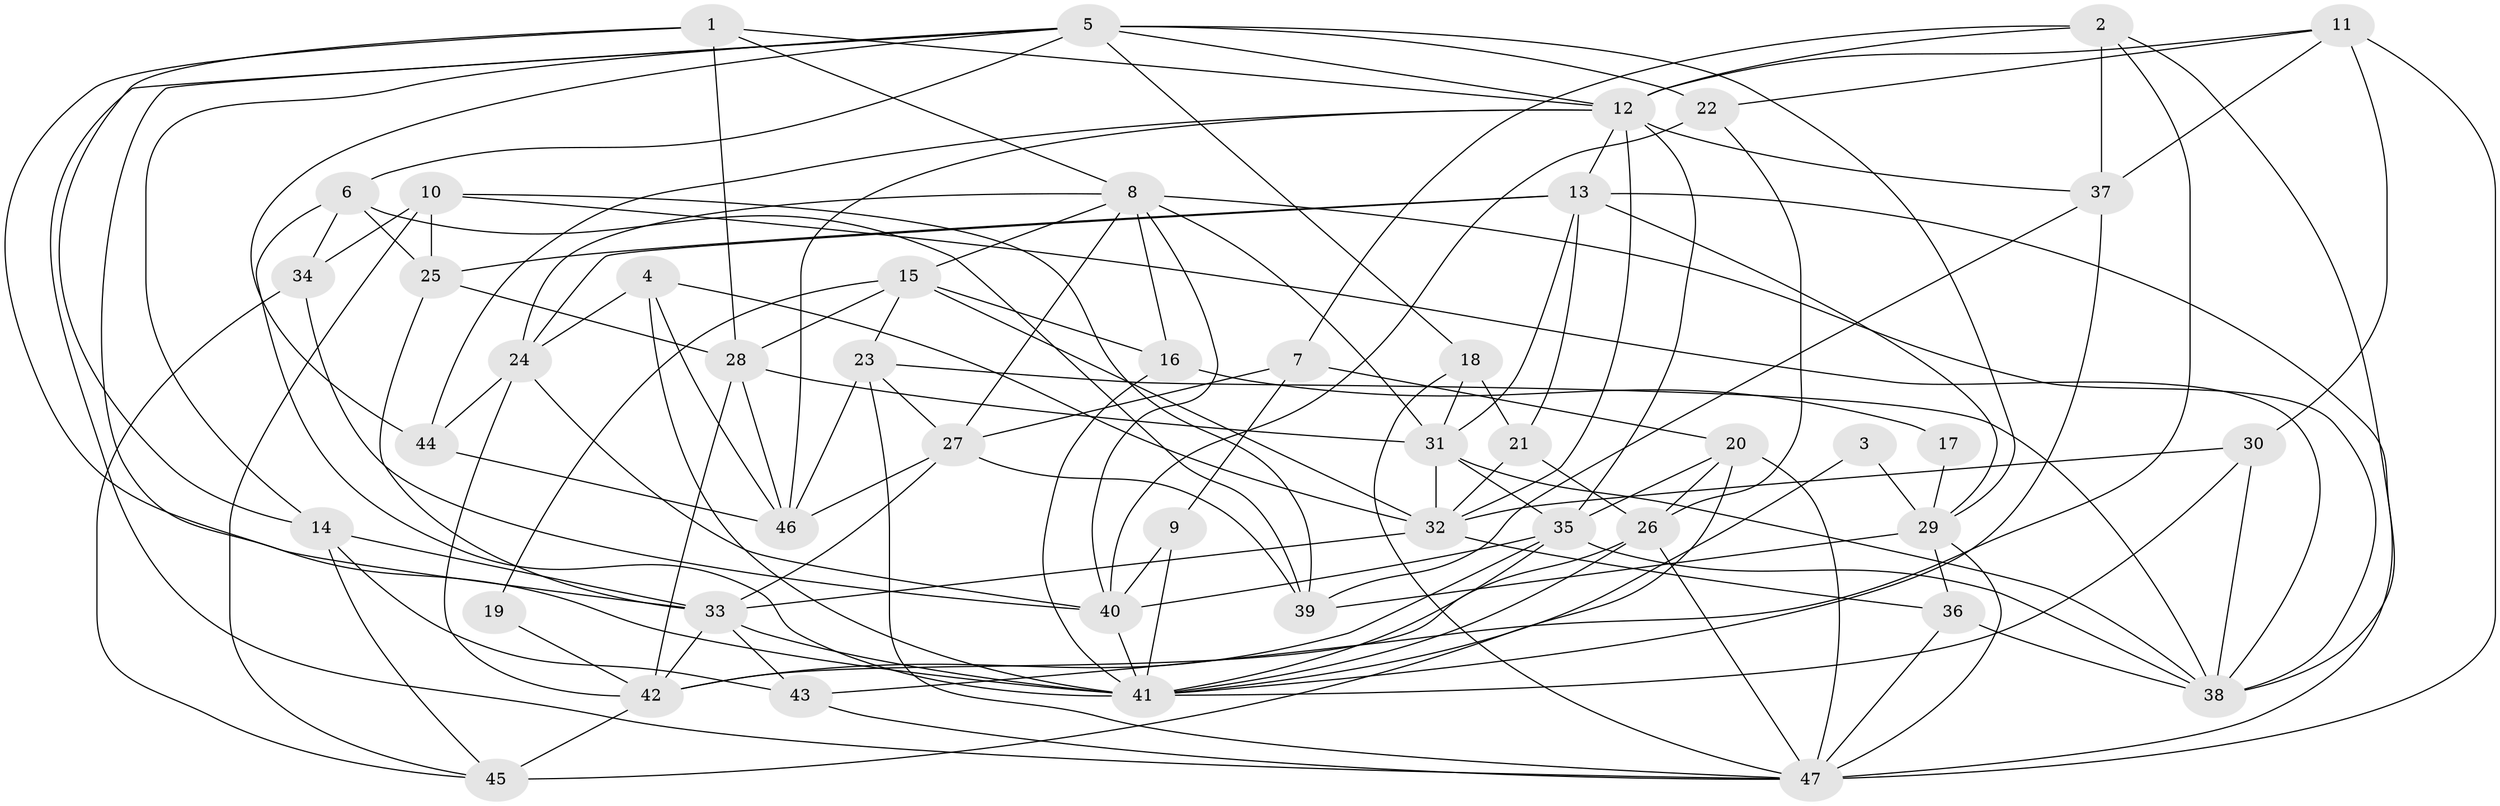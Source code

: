 // original degree distribution, {2: 0.11702127659574468, 3: 0.24468085106382978, 4: 0.39361702127659576, 5: 0.13829787234042554, 6: 0.031914893617021274, 7: 0.0425531914893617, 10: 0.010638297872340425, 8: 0.02127659574468085}
// Generated by graph-tools (version 1.1) at 2025/26/03/09/25 03:26:16]
// undirected, 47 vertices, 132 edges
graph export_dot {
graph [start="1"]
  node [color=gray90,style=filled];
  1;
  2;
  3;
  4;
  5;
  6;
  7;
  8;
  9;
  10;
  11;
  12;
  13;
  14;
  15;
  16;
  17;
  18;
  19;
  20;
  21;
  22;
  23;
  24;
  25;
  26;
  27;
  28;
  29;
  30;
  31;
  32;
  33;
  34;
  35;
  36;
  37;
  38;
  39;
  40;
  41;
  42;
  43;
  44;
  45;
  46;
  47;
  1 -- 8 [weight=1.0];
  1 -- 12 [weight=1.0];
  1 -- 14 [weight=1.0];
  1 -- 28 [weight=1.0];
  1 -- 33 [weight=1.0];
  2 -- 7 [weight=1.0];
  2 -- 12 [weight=1.0];
  2 -- 37 [weight=1.0];
  2 -- 38 [weight=1.0];
  2 -- 43 [weight=1.0];
  3 -- 29 [weight=1.0];
  3 -- 41 [weight=1.0];
  4 -- 24 [weight=1.0];
  4 -- 32 [weight=1.0];
  4 -- 41 [weight=1.0];
  4 -- 46 [weight=1.0];
  5 -- 6 [weight=1.0];
  5 -- 12 [weight=1.0];
  5 -- 14 [weight=1.0];
  5 -- 18 [weight=1.0];
  5 -- 22 [weight=2.0];
  5 -- 29 [weight=1.0];
  5 -- 41 [weight=1.0];
  5 -- 44 [weight=1.0];
  5 -- 47 [weight=1.0];
  6 -- 25 [weight=1.0];
  6 -- 34 [weight=1.0];
  6 -- 39 [weight=2.0];
  6 -- 41 [weight=1.0];
  7 -- 9 [weight=1.0];
  7 -- 20 [weight=1.0];
  7 -- 27 [weight=1.0];
  8 -- 15 [weight=1.0];
  8 -- 16 [weight=1.0];
  8 -- 24 [weight=1.0];
  8 -- 27 [weight=1.0];
  8 -- 31 [weight=1.0];
  8 -- 38 [weight=1.0];
  8 -- 40 [weight=1.0];
  9 -- 40 [weight=1.0];
  9 -- 41 [weight=1.0];
  10 -- 25 [weight=1.0];
  10 -- 34 [weight=2.0];
  10 -- 38 [weight=1.0];
  10 -- 39 [weight=1.0];
  10 -- 45 [weight=1.0];
  11 -- 12 [weight=1.0];
  11 -- 22 [weight=1.0];
  11 -- 30 [weight=1.0];
  11 -- 37 [weight=1.0];
  11 -- 47 [weight=1.0];
  12 -- 13 [weight=1.0];
  12 -- 32 [weight=1.0];
  12 -- 35 [weight=1.0];
  12 -- 37 [weight=2.0];
  12 -- 44 [weight=1.0];
  12 -- 46 [weight=1.0];
  13 -- 21 [weight=1.0];
  13 -- 24 [weight=1.0];
  13 -- 25 [weight=1.0];
  13 -- 29 [weight=1.0];
  13 -- 31 [weight=1.0];
  13 -- 47 [weight=1.0];
  14 -- 33 [weight=1.0];
  14 -- 43 [weight=1.0];
  14 -- 45 [weight=1.0];
  15 -- 16 [weight=1.0];
  15 -- 19 [weight=1.0];
  15 -- 23 [weight=1.0];
  15 -- 28 [weight=1.0];
  15 -- 32 [weight=1.0];
  16 -- 17 [weight=1.0];
  16 -- 41 [weight=1.0];
  17 -- 29 [weight=1.0];
  18 -- 21 [weight=1.0];
  18 -- 31 [weight=1.0];
  18 -- 47 [weight=1.0];
  19 -- 42 [weight=1.0];
  20 -- 26 [weight=2.0];
  20 -- 35 [weight=1.0];
  20 -- 45 [weight=2.0];
  20 -- 47 [weight=1.0];
  21 -- 26 [weight=1.0];
  21 -- 32 [weight=1.0];
  22 -- 26 [weight=1.0];
  22 -- 40 [weight=1.0];
  23 -- 27 [weight=1.0];
  23 -- 38 [weight=1.0];
  23 -- 46 [weight=1.0];
  23 -- 47 [weight=1.0];
  24 -- 40 [weight=1.0];
  24 -- 42 [weight=1.0];
  24 -- 44 [weight=1.0];
  25 -- 28 [weight=1.0];
  25 -- 33 [weight=1.0];
  26 -- 41 [weight=1.0];
  26 -- 42 [weight=1.0];
  26 -- 47 [weight=1.0];
  27 -- 33 [weight=1.0];
  27 -- 39 [weight=1.0];
  27 -- 46 [weight=1.0];
  28 -- 31 [weight=1.0];
  28 -- 42 [weight=1.0];
  28 -- 46 [weight=1.0];
  29 -- 36 [weight=1.0];
  29 -- 39 [weight=1.0];
  29 -- 47 [weight=1.0];
  30 -- 32 [weight=1.0];
  30 -- 38 [weight=1.0];
  30 -- 41 [weight=1.0];
  31 -- 32 [weight=2.0];
  31 -- 35 [weight=1.0];
  31 -- 38 [weight=1.0];
  32 -- 33 [weight=1.0];
  32 -- 36 [weight=1.0];
  33 -- 41 [weight=1.0];
  33 -- 42 [weight=1.0];
  33 -- 43 [weight=1.0];
  34 -- 40 [weight=1.0];
  34 -- 45 [weight=1.0];
  35 -- 38 [weight=2.0];
  35 -- 40 [weight=1.0];
  35 -- 41 [weight=1.0];
  35 -- 42 [weight=1.0];
  36 -- 38 [weight=1.0];
  36 -- 47 [weight=1.0];
  37 -- 39 [weight=1.0];
  37 -- 41 [weight=1.0];
  40 -- 41 [weight=1.0];
  42 -- 45 [weight=1.0];
  43 -- 47 [weight=1.0];
  44 -- 46 [weight=1.0];
}
